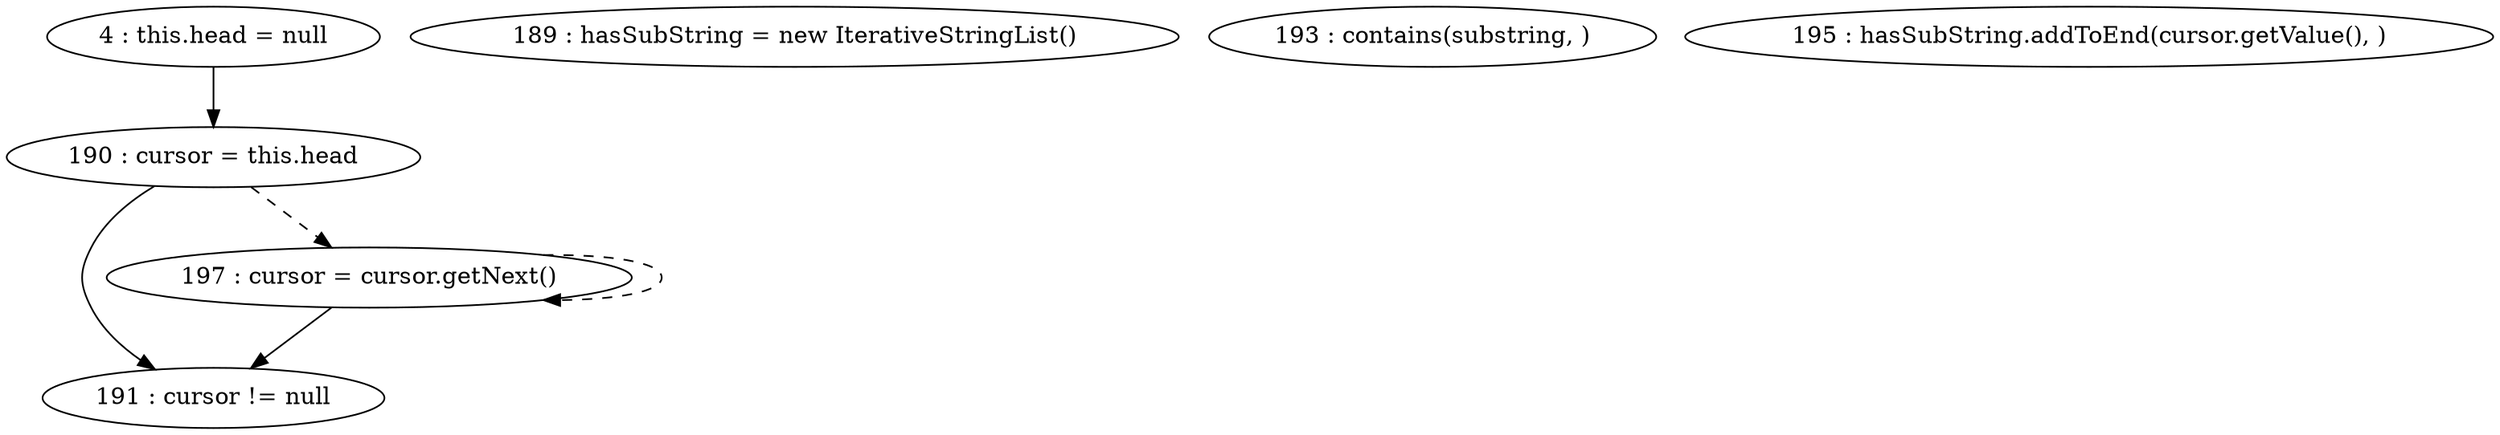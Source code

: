 digraph G {
"4 : this.head = null"
"4 : this.head = null" -> "190 : cursor = this.head"
"189 : hasSubString = new IterativeStringList()"
"190 : cursor = this.head"
"190 : cursor = this.head" -> "191 : cursor != null"
"190 : cursor = this.head" -> "197 : cursor = cursor.getNext()" [style=dashed]
"191 : cursor != null"
"193 : contains(substring, )"
"195 : hasSubString.addToEnd(cursor.getValue(), )"
"197 : cursor = cursor.getNext()"
"197 : cursor = cursor.getNext()" -> "191 : cursor != null"
"197 : cursor = cursor.getNext()" -> "197 : cursor = cursor.getNext()" [style=dashed]
"191 : cursor != null"
}
